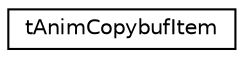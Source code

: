 digraph G
{
  edge [fontname="Helvetica",fontsize="10",labelfontname="Helvetica",labelfontsize="10"];
  node [fontname="Helvetica",fontsize="10",shape=record];
  rankdir=LR;
  Node1 [label="tAnimCopybufItem",height=0.2,width=0.4,color="black", fillcolor="white", style="filled",URL="$d9/d69/structtAnimCopybufItem.html"];
}
